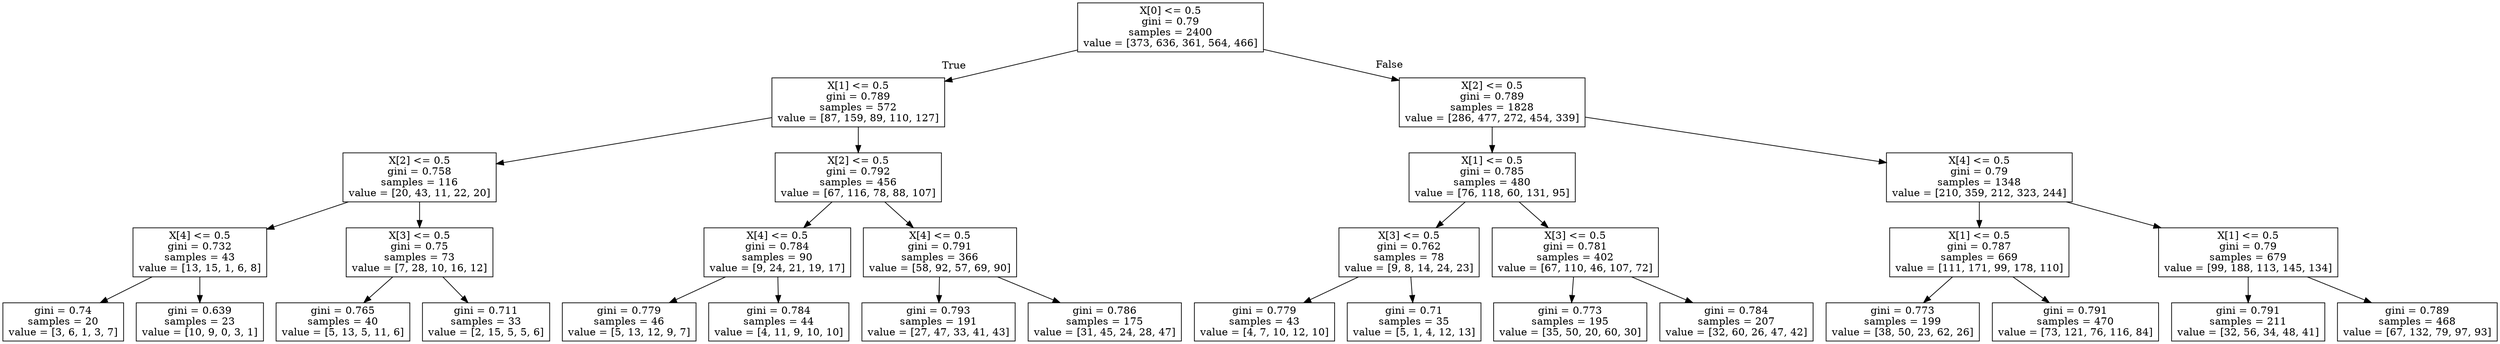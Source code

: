 digraph Tree {
node [shape=box] ;
0 [label="X[0] <= 0.5\ngini = 0.79\nsamples = 2400\nvalue = [373, 636, 361, 564, 466]"] ;
1 [label="X[1] <= 0.5\ngini = 0.789\nsamples = 572\nvalue = [87, 159, 89, 110, 127]"] ;
0 -> 1 [labeldistance=2.5, labelangle=45, headlabel="True"] ;
2 [label="X[2] <= 0.5\ngini = 0.758\nsamples = 116\nvalue = [20, 43, 11, 22, 20]"] ;
1 -> 2 ;
3 [label="X[4] <= 0.5\ngini = 0.732\nsamples = 43\nvalue = [13, 15, 1, 6, 8]"] ;
2 -> 3 ;
4 [label="gini = 0.74\nsamples = 20\nvalue = [3, 6, 1, 3, 7]"] ;
3 -> 4 ;
5 [label="gini = 0.639\nsamples = 23\nvalue = [10, 9, 0, 3, 1]"] ;
3 -> 5 ;
6 [label="X[3] <= 0.5\ngini = 0.75\nsamples = 73\nvalue = [7, 28, 10, 16, 12]"] ;
2 -> 6 ;
7 [label="gini = 0.765\nsamples = 40\nvalue = [5, 13, 5, 11, 6]"] ;
6 -> 7 ;
8 [label="gini = 0.711\nsamples = 33\nvalue = [2, 15, 5, 5, 6]"] ;
6 -> 8 ;
9 [label="X[2] <= 0.5\ngini = 0.792\nsamples = 456\nvalue = [67, 116, 78, 88, 107]"] ;
1 -> 9 ;
10 [label="X[4] <= 0.5\ngini = 0.784\nsamples = 90\nvalue = [9, 24, 21, 19, 17]"] ;
9 -> 10 ;
11 [label="gini = 0.779\nsamples = 46\nvalue = [5, 13, 12, 9, 7]"] ;
10 -> 11 ;
12 [label="gini = 0.784\nsamples = 44\nvalue = [4, 11, 9, 10, 10]"] ;
10 -> 12 ;
13 [label="X[4] <= 0.5\ngini = 0.791\nsamples = 366\nvalue = [58, 92, 57, 69, 90]"] ;
9 -> 13 ;
14 [label="gini = 0.793\nsamples = 191\nvalue = [27, 47, 33, 41, 43]"] ;
13 -> 14 ;
15 [label="gini = 0.786\nsamples = 175\nvalue = [31, 45, 24, 28, 47]"] ;
13 -> 15 ;
16 [label="X[2] <= 0.5\ngini = 0.789\nsamples = 1828\nvalue = [286, 477, 272, 454, 339]"] ;
0 -> 16 [labeldistance=2.5, labelangle=-45, headlabel="False"] ;
17 [label="X[1] <= 0.5\ngini = 0.785\nsamples = 480\nvalue = [76, 118, 60, 131, 95]"] ;
16 -> 17 ;
18 [label="X[3] <= 0.5\ngini = 0.762\nsamples = 78\nvalue = [9, 8, 14, 24, 23]"] ;
17 -> 18 ;
19 [label="gini = 0.779\nsamples = 43\nvalue = [4, 7, 10, 12, 10]"] ;
18 -> 19 ;
20 [label="gini = 0.71\nsamples = 35\nvalue = [5, 1, 4, 12, 13]"] ;
18 -> 20 ;
21 [label="X[3] <= 0.5\ngini = 0.781\nsamples = 402\nvalue = [67, 110, 46, 107, 72]"] ;
17 -> 21 ;
22 [label="gini = 0.773\nsamples = 195\nvalue = [35, 50, 20, 60, 30]"] ;
21 -> 22 ;
23 [label="gini = 0.784\nsamples = 207\nvalue = [32, 60, 26, 47, 42]"] ;
21 -> 23 ;
24 [label="X[4] <= 0.5\ngini = 0.79\nsamples = 1348\nvalue = [210, 359, 212, 323, 244]"] ;
16 -> 24 ;
25 [label="X[1] <= 0.5\ngini = 0.787\nsamples = 669\nvalue = [111, 171, 99, 178, 110]"] ;
24 -> 25 ;
26 [label="gini = 0.773\nsamples = 199\nvalue = [38, 50, 23, 62, 26]"] ;
25 -> 26 ;
27 [label="gini = 0.791\nsamples = 470\nvalue = [73, 121, 76, 116, 84]"] ;
25 -> 27 ;
28 [label="X[1] <= 0.5\ngini = 0.79\nsamples = 679\nvalue = [99, 188, 113, 145, 134]"] ;
24 -> 28 ;
29 [label="gini = 0.791\nsamples = 211\nvalue = [32, 56, 34, 48, 41]"] ;
28 -> 29 ;
30 [label="gini = 0.789\nsamples = 468\nvalue = [67, 132, 79, 97, 93]"] ;
28 -> 30 ;
}